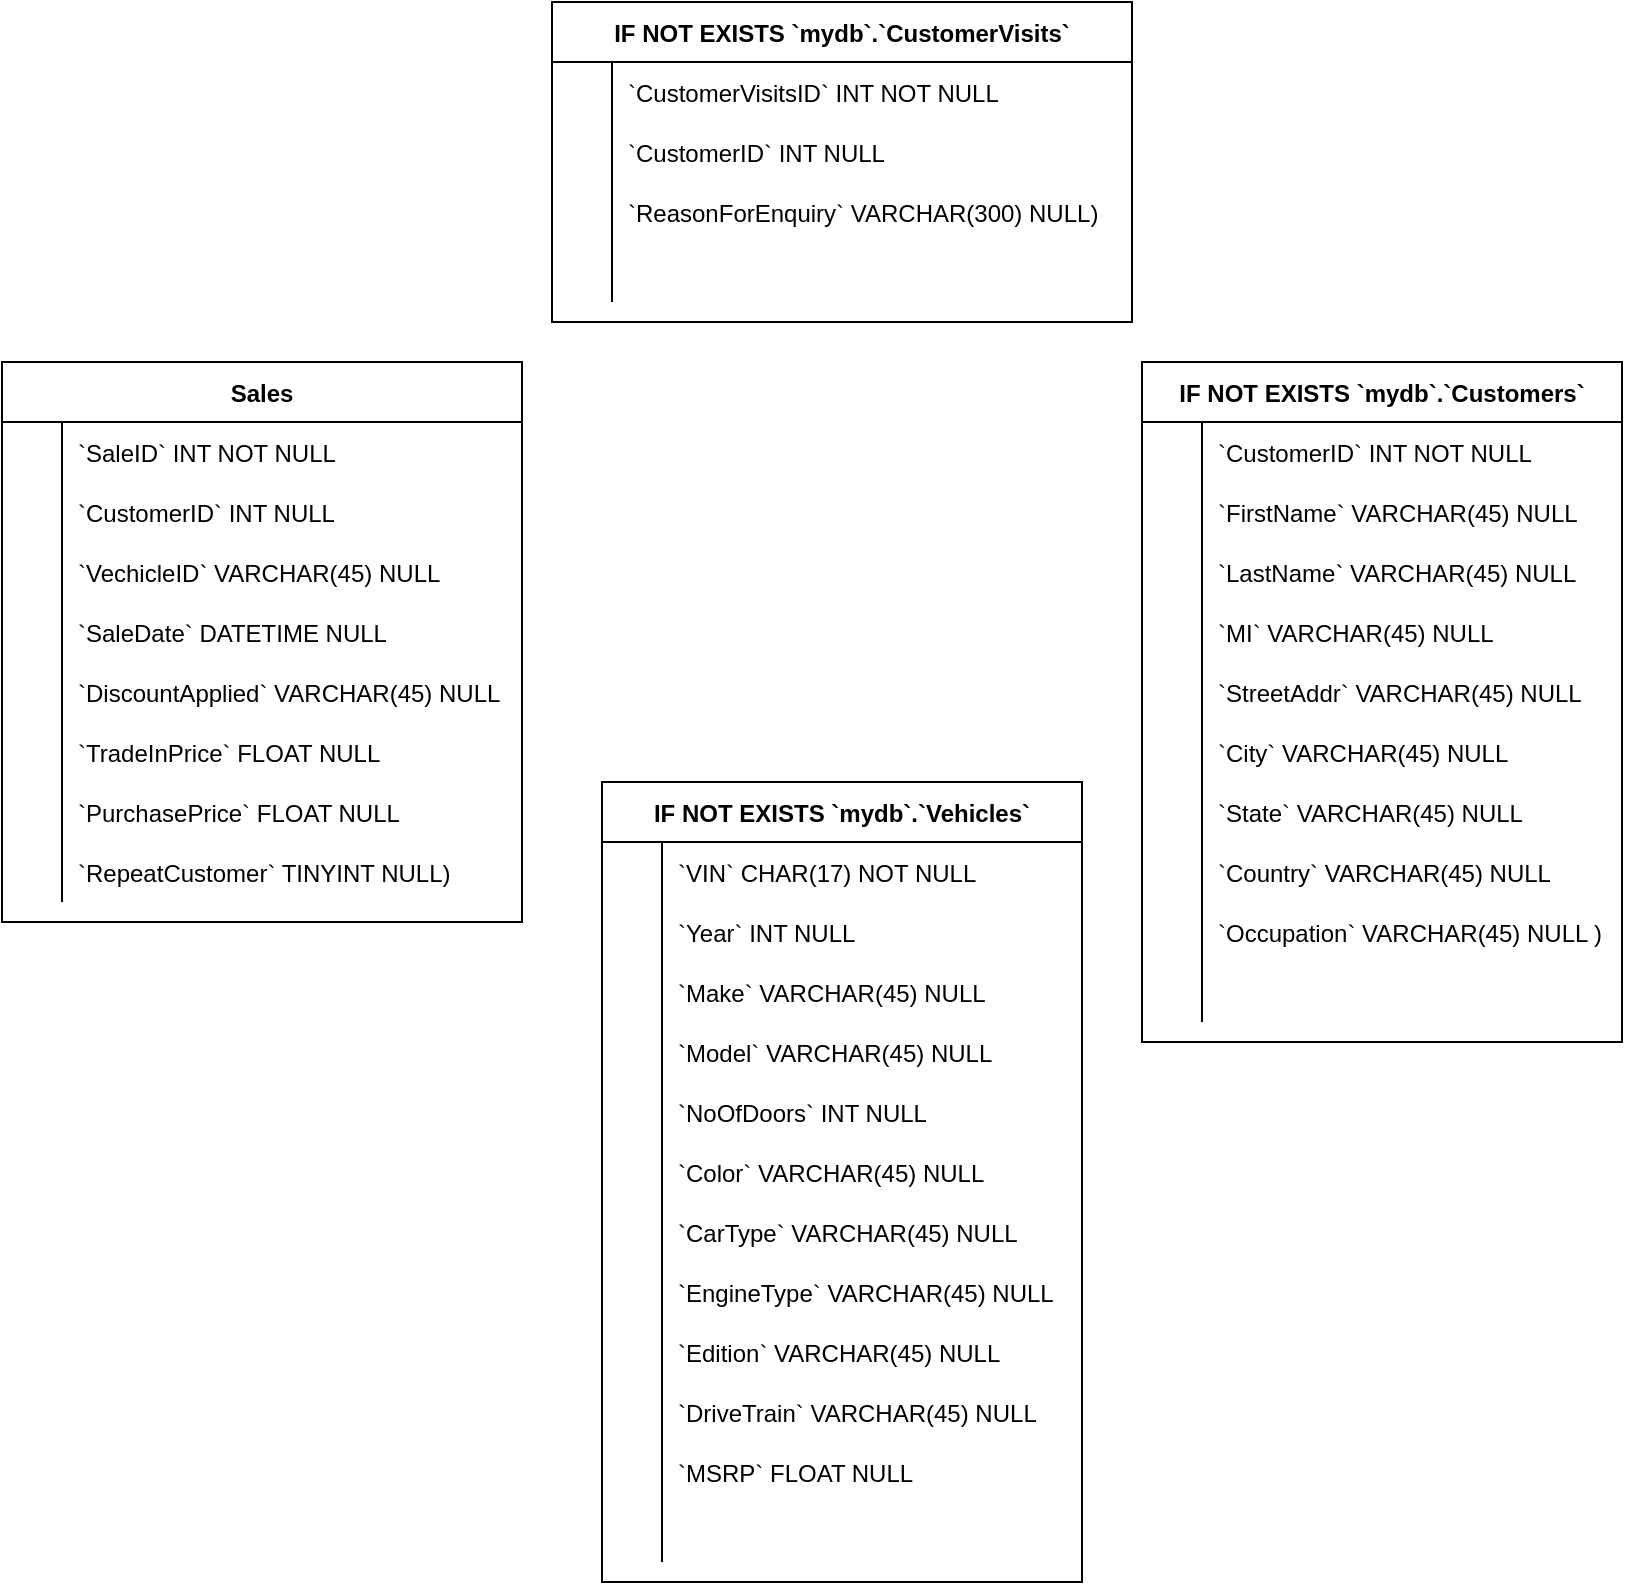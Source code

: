 <mxfile version="13.8.0" type="github">
  <diagram id="R2lEEEUBdFMjLlhIrx00" name="Page-1">
    <mxGraphModel dx="938" dy="541" grid="1" gridSize="10" guides="1" tooltips="1" connect="1" arrows="1" fold="1" page="1" pageScale="1" pageWidth="850" pageHeight="1100" math="0" shadow="0" extFonts="Permanent Marker^https://fonts.googleapis.com/css?family=Permanent+Marker">
      <root>
        <mxCell id="0" />
        <mxCell id="1" parent="0" />
        <mxCell id="kgfX2LjA7u4LWj4O0vmA-560" value="Sales" style="shape=table;startSize=30;container=1;collapsible=1;childLayout=tableLayout;fixedRows=1;rowLines=0;fontStyle=1;align=center;resizeLast=1;" vertex="1" parent="1">
          <mxGeometry x="20" y="560" width="260" height="280" as="geometry" />
        </mxCell>
        <mxCell id="kgfX2LjA7u4LWj4O0vmA-561" value="" style="shape=partialRectangle;collapsible=0;dropTarget=0;pointerEvents=0;fillColor=none;points=[[0,0.5],[1,0.5]];portConstraint=eastwest;top=0;left=0;right=0;bottom=0;" vertex="1" parent="kgfX2LjA7u4LWj4O0vmA-560">
          <mxGeometry y="30" width="260" height="30" as="geometry" />
        </mxCell>
        <mxCell id="kgfX2LjA7u4LWj4O0vmA-562" value="" style="shape=partialRectangle;overflow=hidden;connectable=0;fillColor=none;top=0;left=0;bottom=0;right=0;" vertex="1" parent="kgfX2LjA7u4LWj4O0vmA-561">
          <mxGeometry width="30" height="30" as="geometry" />
        </mxCell>
        <mxCell id="kgfX2LjA7u4LWj4O0vmA-563" value="`SaleID` INT NOT NULL" style="shape=partialRectangle;overflow=hidden;connectable=0;fillColor=none;top=0;left=0;bottom=0;right=0;align=left;spacingLeft=6;" vertex="1" parent="kgfX2LjA7u4LWj4O0vmA-561">
          <mxGeometry x="30" width="230" height="30" as="geometry" />
        </mxCell>
        <mxCell id="kgfX2LjA7u4LWj4O0vmA-564" value="" style="shape=partialRectangle;collapsible=0;dropTarget=0;pointerEvents=0;fillColor=none;points=[[0,0.5],[1,0.5]];portConstraint=eastwest;top=0;left=0;right=0;bottom=0;" vertex="1" parent="kgfX2LjA7u4LWj4O0vmA-560">
          <mxGeometry y="60" width="260" height="30" as="geometry" />
        </mxCell>
        <mxCell id="kgfX2LjA7u4LWj4O0vmA-565" value="" style="shape=partialRectangle;overflow=hidden;connectable=0;fillColor=none;top=0;left=0;bottom=0;right=0;" vertex="1" parent="kgfX2LjA7u4LWj4O0vmA-564">
          <mxGeometry width="30" height="30" as="geometry" />
        </mxCell>
        <mxCell id="kgfX2LjA7u4LWj4O0vmA-566" value="`CustomerID` INT NULL" style="shape=partialRectangle;overflow=hidden;connectable=0;fillColor=none;top=0;left=0;bottom=0;right=0;align=left;spacingLeft=6;" vertex="1" parent="kgfX2LjA7u4LWj4O0vmA-564">
          <mxGeometry x="30" width="230" height="30" as="geometry" />
        </mxCell>
        <mxCell id="kgfX2LjA7u4LWj4O0vmA-567" value="" style="shape=partialRectangle;collapsible=0;dropTarget=0;pointerEvents=0;fillColor=none;points=[[0,0.5],[1,0.5]];portConstraint=eastwest;top=0;left=0;right=0;bottom=0;" vertex="1" parent="kgfX2LjA7u4LWj4O0vmA-560">
          <mxGeometry y="90" width="260" height="30" as="geometry" />
        </mxCell>
        <mxCell id="kgfX2LjA7u4LWj4O0vmA-568" value="" style="shape=partialRectangle;overflow=hidden;connectable=0;fillColor=none;top=0;left=0;bottom=0;right=0;" vertex="1" parent="kgfX2LjA7u4LWj4O0vmA-567">
          <mxGeometry width="30" height="30" as="geometry" />
        </mxCell>
        <mxCell id="kgfX2LjA7u4LWj4O0vmA-569" value="`VechicleID` VARCHAR(45) NULL" style="shape=partialRectangle;overflow=hidden;connectable=0;fillColor=none;top=0;left=0;bottom=0;right=0;align=left;spacingLeft=6;" vertex="1" parent="kgfX2LjA7u4LWj4O0vmA-567">
          <mxGeometry x="30" width="230" height="30" as="geometry" />
        </mxCell>
        <mxCell id="kgfX2LjA7u4LWj4O0vmA-570" value="" style="shape=partialRectangle;collapsible=0;dropTarget=0;pointerEvents=0;fillColor=none;points=[[0,0.5],[1,0.5]];portConstraint=eastwest;top=0;left=0;right=0;bottom=0;" vertex="1" parent="kgfX2LjA7u4LWj4O0vmA-560">
          <mxGeometry y="120" width="260" height="30" as="geometry" />
        </mxCell>
        <mxCell id="kgfX2LjA7u4LWj4O0vmA-571" value="" style="shape=partialRectangle;overflow=hidden;connectable=0;fillColor=none;top=0;left=0;bottom=0;right=0;" vertex="1" parent="kgfX2LjA7u4LWj4O0vmA-570">
          <mxGeometry width="30" height="30" as="geometry" />
        </mxCell>
        <mxCell id="kgfX2LjA7u4LWj4O0vmA-572" value="`SaleDate` DATETIME NULL" style="shape=partialRectangle;overflow=hidden;connectable=0;fillColor=none;top=0;left=0;bottom=0;right=0;align=left;spacingLeft=6;" vertex="1" parent="kgfX2LjA7u4LWj4O0vmA-570">
          <mxGeometry x="30" width="230" height="30" as="geometry" />
        </mxCell>
        <mxCell id="kgfX2LjA7u4LWj4O0vmA-573" value="" style="shape=partialRectangle;collapsible=0;dropTarget=0;pointerEvents=0;fillColor=none;points=[[0,0.5],[1,0.5]];portConstraint=eastwest;top=0;left=0;right=0;bottom=0;" vertex="1" parent="kgfX2LjA7u4LWj4O0vmA-560">
          <mxGeometry y="150" width="260" height="30" as="geometry" />
        </mxCell>
        <mxCell id="kgfX2LjA7u4LWj4O0vmA-574" value="" style="shape=partialRectangle;overflow=hidden;connectable=0;fillColor=none;top=0;left=0;bottom=0;right=0;" vertex="1" parent="kgfX2LjA7u4LWj4O0vmA-573">
          <mxGeometry width="30" height="30" as="geometry" />
        </mxCell>
        <mxCell id="kgfX2LjA7u4LWj4O0vmA-575" value="`DiscountApplied` VARCHAR(45) NULL" style="shape=partialRectangle;overflow=hidden;connectable=0;fillColor=none;top=0;left=0;bottom=0;right=0;align=left;spacingLeft=6;" vertex="1" parent="kgfX2LjA7u4LWj4O0vmA-573">
          <mxGeometry x="30" width="230" height="30" as="geometry" />
        </mxCell>
        <mxCell id="kgfX2LjA7u4LWj4O0vmA-576" value="" style="shape=partialRectangle;collapsible=0;dropTarget=0;pointerEvents=0;fillColor=none;points=[[0,0.5],[1,0.5]];portConstraint=eastwest;top=0;left=0;right=0;bottom=0;" vertex="1" parent="kgfX2LjA7u4LWj4O0vmA-560">
          <mxGeometry y="180" width="260" height="30" as="geometry" />
        </mxCell>
        <mxCell id="kgfX2LjA7u4LWj4O0vmA-577" value="" style="shape=partialRectangle;overflow=hidden;connectable=0;fillColor=none;top=0;left=0;bottom=0;right=0;" vertex="1" parent="kgfX2LjA7u4LWj4O0vmA-576">
          <mxGeometry width="30" height="30" as="geometry" />
        </mxCell>
        <mxCell id="kgfX2LjA7u4LWj4O0vmA-578" value="`TradeInPrice` FLOAT NULL" style="shape=partialRectangle;overflow=hidden;connectable=0;fillColor=none;top=0;left=0;bottom=0;right=0;align=left;spacingLeft=6;" vertex="1" parent="kgfX2LjA7u4LWj4O0vmA-576">
          <mxGeometry x="30" width="230" height="30" as="geometry" />
        </mxCell>
        <mxCell id="kgfX2LjA7u4LWj4O0vmA-579" value="" style="shape=partialRectangle;collapsible=0;dropTarget=0;pointerEvents=0;fillColor=none;points=[[0,0.5],[1,0.5]];portConstraint=eastwest;top=0;left=0;right=0;bottom=0;" vertex="1" parent="kgfX2LjA7u4LWj4O0vmA-560">
          <mxGeometry y="210" width="260" height="30" as="geometry" />
        </mxCell>
        <mxCell id="kgfX2LjA7u4LWj4O0vmA-580" value="" style="shape=partialRectangle;overflow=hidden;connectable=0;fillColor=none;top=0;left=0;bottom=0;right=0;" vertex="1" parent="kgfX2LjA7u4LWj4O0vmA-579">
          <mxGeometry width="30" height="30" as="geometry" />
        </mxCell>
        <mxCell id="kgfX2LjA7u4LWj4O0vmA-581" value="`PurchasePrice` FLOAT NULL" style="shape=partialRectangle;overflow=hidden;connectable=0;fillColor=none;top=0;left=0;bottom=0;right=0;align=left;spacingLeft=6;" vertex="1" parent="kgfX2LjA7u4LWj4O0vmA-579">
          <mxGeometry x="30" width="230" height="30" as="geometry" />
        </mxCell>
        <mxCell id="kgfX2LjA7u4LWj4O0vmA-582" value="" style="shape=partialRectangle;collapsible=0;dropTarget=0;pointerEvents=0;fillColor=none;points=[[0,0.5],[1,0.5]];portConstraint=eastwest;top=0;left=0;right=0;bottom=0;" vertex="1" parent="kgfX2LjA7u4LWj4O0vmA-560">
          <mxGeometry y="240" width="260" height="30" as="geometry" />
        </mxCell>
        <mxCell id="kgfX2LjA7u4LWj4O0vmA-583" value="" style="shape=partialRectangle;overflow=hidden;connectable=0;fillColor=none;top=0;left=0;bottom=0;right=0;" vertex="1" parent="kgfX2LjA7u4LWj4O0vmA-582">
          <mxGeometry width="30" height="30" as="geometry" />
        </mxCell>
        <mxCell id="kgfX2LjA7u4LWj4O0vmA-584" value="`RepeatCustomer` TINYINT NULL)" style="shape=partialRectangle;overflow=hidden;connectable=0;fillColor=none;top=0;left=0;bottom=0;right=0;align=left;spacingLeft=6;" vertex="1" parent="kgfX2LjA7u4LWj4O0vmA-582">
          <mxGeometry x="30" width="230" height="30" as="geometry" />
        </mxCell>
        <mxCell id="kgfX2LjA7u4LWj4O0vmA-516" value="IF NOT EXISTS `mydb`.`Customers`" style="shape=table;startSize=30;container=1;collapsible=1;childLayout=tableLayout;fixedRows=1;rowLines=0;fontStyle=1;align=center;resizeLast=1;" vertex="1" parent="1">
          <mxGeometry x="590" y="560" width="240" height="340" as="geometry" />
        </mxCell>
        <mxCell id="kgfX2LjA7u4LWj4O0vmA-517" value="" style="shape=partialRectangle;collapsible=0;dropTarget=0;pointerEvents=0;fillColor=none;points=[[0,0.5],[1,0.5]];portConstraint=eastwest;top=0;left=0;right=0;bottom=0;" vertex="1" parent="kgfX2LjA7u4LWj4O0vmA-516">
          <mxGeometry y="30" width="240" height="30" as="geometry" />
        </mxCell>
        <mxCell id="kgfX2LjA7u4LWj4O0vmA-518" value="" style="shape=partialRectangle;overflow=hidden;connectable=0;fillColor=none;top=0;left=0;bottom=0;right=0;" vertex="1" parent="kgfX2LjA7u4LWj4O0vmA-517">
          <mxGeometry width="30" height="30" as="geometry" />
        </mxCell>
        <mxCell id="kgfX2LjA7u4LWj4O0vmA-519" value="`CustomerID` INT NOT NULL" style="shape=partialRectangle;overflow=hidden;connectable=0;fillColor=none;top=0;left=0;bottom=0;right=0;align=left;spacingLeft=6;" vertex="1" parent="kgfX2LjA7u4LWj4O0vmA-517">
          <mxGeometry x="30" width="210" height="30" as="geometry" />
        </mxCell>
        <mxCell id="kgfX2LjA7u4LWj4O0vmA-520" value="" style="shape=partialRectangle;collapsible=0;dropTarget=0;pointerEvents=0;fillColor=none;points=[[0,0.5],[1,0.5]];portConstraint=eastwest;top=0;left=0;right=0;bottom=0;" vertex="1" parent="kgfX2LjA7u4LWj4O0vmA-516">
          <mxGeometry y="60" width="240" height="30" as="geometry" />
        </mxCell>
        <mxCell id="kgfX2LjA7u4LWj4O0vmA-521" value="" style="shape=partialRectangle;overflow=hidden;connectable=0;fillColor=none;top=0;left=0;bottom=0;right=0;" vertex="1" parent="kgfX2LjA7u4LWj4O0vmA-520">
          <mxGeometry width="30" height="30" as="geometry" />
        </mxCell>
        <mxCell id="kgfX2LjA7u4LWj4O0vmA-522" value="`FirstName` VARCHAR(45) NULL" style="shape=partialRectangle;overflow=hidden;connectable=0;fillColor=none;top=0;left=0;bottom=0;right=0;align=left;spacingLeft=6;" vertex="1" parent="kgfX2LjA7u4LWj4O0vmA-520">
          <mxGeometry x="30" width="210" height="30" as="geometry" />
        </mxCell>
        <mxCell id="kgfX2LjA7u4LWj4O0vmA-523" value="" style="shape=partialRectangle;collapsible=0;dropTarget=0;pointerEvents=0;fillColor=none;points=[[0,0.5],[1,0.5]];portConstraint=eastwest;top=0;left=0;right=0;bottom=0;" vertex="1" parent="kgfX2LjA7u4LWj4O0vmA-516">
          <mxGeometry y="90" width="240" height="30" as="geometry" />
        </mxCell>
        <mxCell id="kgfX2LjA7u4LWj4O0vmA-524" value="" style="shape=partialRectangle;overflow=hidden;connectable=0;fillColor=none;top=0;left=0;bottom=0;right=0;" vertex="1" parent="kgfX2LjA7u4LWj4O0vmA-523">
          <mxGeometry width="30" height="30" as="geometry" />
        </mxCell>
        <mxCell id="kgfX2LjA7u4LWj4O0vmA-525" value="`LastName` VARCHAR(45) NULL" style="shape=partialRectangle;overflow=hidden;connectable=0;fillColor=none;top=0;left=0;bottom=0;right=0;align=left;spacingLeft=6;" vertex="1" parent="kgfX2LjA7u4LWj4O0vmA-523">
          <mxGeometry x="30" width="210" height="30" as="geometry" />
        </mxCell>
        <mxCell id="kgfX2LjA7u4LWj4O0vmA-526" value="" style="shape=partialRectangle;collapsible=0;dropTarget=0;pointerEvents=0;fillColor=none;points=[[0,0.5],[1,0.5]];portConstraint=eastwest;top=0;left=0;right=0;bottom=0;" vertex="1" parent="kgfX2LjA7u4LWj4O0vmA-516">
          <mxGeometry y="120" width="240" height="30" as="geometry" />
        </mxCell>
        <mxCell id="kgfX2LjA7u4LWj4O0vmA-527" value="" style="shape=partialRectangle;overflow=hidden;connectable=0;fillColor=none;top=0;left=0;bottom=0;right=0;" vertex="1" parent="kgfX2LjA7u4LWj4O0vmA-526">
          <mxGeometry width="30" height="30" as="geometry" />
        </mxCell>
        <mxCell id="kgfX2LjA7u4LWj4O0vmA-528" value="`MI` VARCHAR(45) NULL" style="shape=partialRectangle;overflow=hidden;connectable=0;fillColor=none;top=0;left=0;bottom=0;right=0;align=left;spacingLeft=6;" vertex="1" parent="kgfX2LjA7u4LWj4O0vmA-526">
          <mxGeometry x="30" width="210" height="30" as="geometry" />
        </mxCell>
        <mxCell id="kgfX2LjA7u4LWj4O0vmA-529" value="" style="shape=partialRectangle;collapsible=0;dropTarget=0;pointerEvents=0;fillColor=none;points=[[0,0.5],[1,0.5]];portConstraint=eastwest;top=0;left=0;right=0;bottom=0;" vertex="1" parent="kgfX2LjA7u4LWj4O0vmA-516">
          <mxGeometry y="150" width="240" height="30" as="geometry" />
        </mxCell>
        <mxCell id="kgfX2LjA7u4LWj4O0vmA-530" value="" style="shape=partialRectangle;overflow=hidden;connectable=0;fillColor=none;top=0;left=0;bottom=0;right=0;" vertex="1" parent="kgfX2LjA7u4LWj4O0vmA-529">
          <mxGeometry width="30" height="30" as="geometry" />
        </mxCell>
        <mxCell id="kgfX2LjA7u4LWj4O0vmA-531" value="`StreetAddr` VARCHAR(45) NULL" style="shape=partialRectangle;overflow=hidden;connectable=0;fillColor=none;top=0;left=0;bottom=0;right=0;align=left;spacingLeft=6;" vertex="1" parent="kgfX2LjA7u4LWj4O0vmA-529">
          <mxGeometry x="30" width="210" height="30" as="geometry" />
        </mxCell>
        <mxCell id="kgfX2LjA7u4LWj4O0vmA-532" value="" style="shape=partialRectangle;collapsible=0;dropTarget=0;pointerEvents=0;fillColor=none;points=[[0,0.5],[1,0.5]];portConstraint=eastwest;top=0;left=0;right=0;bottom=0;" vertex="1" parent="kgfX2LjA7u4LWj4O0vmA-516">
          <mxGeometry y="180" width="240" height="30" as="geometry" />
        </mxCell>
        <mxCell id="kgfX2LjA7u4LWj4O0vmA-533" value="" style="shape=partialRectangle;overflow=hidden;connectable=0;fillColor=none;top=0;left=0;bottom=0;right=0;" vertex="1" parent="kgfX2LjA7u4LWj4O0vmA-532">
          <mxGeometry width="30" height="30" as="geometry" />
        </mxCell>
        <mxCell id="kgfX2LjA7u4LWj4O0vmA-534" value="`City` VARCHAR(45) NULL" style="shape=partialRectangle;overflow=hidden;connectable=0;fillColor=none;top=0;left=0;bottom=0;right=0;align=left;spacingLeft=6;" vertex="1" parent="kgfX2LjA7u4LWj4O0vmA-532">
          <mxGeometry x="30" width="210" height="30" as="geometry" />
        </mxCell>
        <mxCell id="kgfX2LjA7u4LWj4O0vmA-535" value="" style="shape=partialRectangle;collapsible=0;dropTarget=0;pointerEvents=0;fillColor=none;points=[[0,0.5],[1,0.5]];portConstraint=eastwest;top=0;left=0;right=0;bottom=0;" vertex="1" parent="kgfX2LjA7u4LWj4O0vmA-516">
          <mxGeometry y="210" width="240" height="30" as="geometry" />
        </mxCell>
        <mxCell id="kgfX2LjA7u4LWj4O0vmA-536" value="" style="shape=partialRectangle;overflow=hidden;connectable=0;fillColor=none;top=0;left=0;bottom=0;right=0;" vertex="1" parent="kgfX2LjA7u4LWj4O0vmA-535">
          <mxGeometry width="30" height="30" as="geometry" />
        </mxCell>
        <mxCell id="kgfX2LjA7u4LWj4O0vmA-537" value="`State` VARCHAR(45) NULL" style="shape=partialRectangle;overflow=hidden;connectable=0;fillColor=none;top=0;left=0;bottom=0;right=0;align=left;spacingLeft=6;" vertex="1" parent="kgfX2LjA7u4LWj4O0vmA-535">
          <mxGeometry x="30" width="210" height="30" as="geometry" />
        </mxCell>
        <mxCell id="kgfX2LjA7u4LWj4O0vmA-538" value="" style="shape=partialRectangle;collapsible=0;dropTarget=0;pointerEvents=0;fillColor=none;points=[[0,0.5],[1,0.5]];portConstraint=eastwest;top=0;left=0;right=0;bottom=0;" vertex="1" parent="kgfX2LjA7u4LWj4O0vmA-516">
          <mxGeometry y="240" width="240" height="30" as="geometry" />
        </mxCell>
        <mxCell id="kgfX2LjA7u4LWj4O0vmA-539" value="" style="shape=partialRectangle;overflow=hidden;connectable=0;fillColor=none;top=0;left=0;bottom=0;right=0;" vertex="1" parent="kgfX2LjA7u4LWj4O0vmA-538">
          <mxGeometry width="30" height="30" as="geometry" />
        </mxCell>
        <mxCell id="kgfX2LjA7u4LWj4O0vmA-540" value="`Country` VARCHAR(45) NULL" style="shape=partialRectangle;overflow=hidden;connectable=0;fillColor=none;top=0;left=0;bottom=0;right=0;align=left;spacingLeft=6;" vertex="1" parent="kgfX2LjA7u4LWj4O0vmA-538">
          <mxGeometry x="30" width="210" height="30" as="geometry" />
        </mxCell>
        <mxCell id="kgfX2LjA7u4LWj4O0vmA-541" value="" style="shape=partialRectangle;collapsible=0;dropTarget=0;pointerEvents=0;fillColor=none;points=[[0,0.5],[1,0.5]];portConstraint=eastwest;top=0;left=0;right=0;bottom=0;" vertex="1" parent="kgfX2LjA7u4LWj4O0vmA-516">
          <mxGeometry y="270" width="240" height="30" as="geometry" />
        </mxCell>
        <mxCell id="kgfX2LjA7u4LWj4O0vmA-542" value="" style="shape=partialRectangle;overflow=hidden;connectable=0;fillColor=none;top=0;left=0;bottom=0;right=0;" vertex="1" parent="kgfX2LjA7u4LWj4O0vmA-541">
          <mxGeometry width="30" height="30" as="geometry" />
        </mxCell>
        <mxCell id="kgfX2LjA7u4LWj4O0vmA-543" value="`Occupation` VARCHAR(45) NULL )" style="shape=partialRectangle;overflow=hidden;connectable=0;fillColor=none;top=0;left=0;bottom=0;right=0;align=left;spacingLeft=6;" vertex="1" parent="kgfX2LjA7u4LWj4O0vmA-541">
          <mxGeometry x="30" width="210" height="30" as="geometry" />
        </mxCell>
        <mxCell id="kgfX2LjA7u4LWj4O0vmA-544" value="" style="shape=partialRectangle;collapsible=0;dropTarget=0;pointerEvents=0;fillColor=none;points=[[0,0.5],[1,0.5]];portConstraint=eastwest;top=0;left=0;right=0;bottom=0;" vertex="1" parent="kgfX2LjA7u4LWj4O0vmA-516">
          <mxGeometry y="300" width="240" height="30" as="geometry" />
        </mxCell>
        <mxCell id="kgfX2LjA7u4LWj4O0vmA-545" value="" style="shape=partialRectangle;overflow=hidden;connectable=0;fillColor=none;top=0;left=0;bottom=0;right=0;" vertex="1" parent="kgfX2LjA7u4LWj4O0vmA-544">
          <mxGeometry width="30" height="30" as="geometry" />
        </mxCell>
        <mxCell id="kgfX2LjA7u4LWj4O0vmA-546" value="" style="shape=partialRectangle;overflow=hidden;connectable=0;fillColor=none;top=0;left=0;bottom=0;right=0;align=left;spacingLeft=6;" vertex="1" parent="kgfX2LjA7u4LWj4O0vmA-544">
          <mxGeometry x="30" width="210" height="30" as="geometry" />
        </mxCell>
        <mxCell id="kgfX2LjA7u4LWj4O0vmA-547" value="IF NOT EXISTS `mydb`.`CustomerVisits`" style="shape=table;startSize=30;container=1;collapsible=1;childLayout=tableLayout;fixedRows=1;rowLines=0;fontStyle=1;align=center;resizeLast=1;" vertex="1" parent="1">
          <mxGeometry x="295" y="380" width="290" height="160" as="geometry" />
        </mxCell>
        <mxCell id="kgfX2LjA7u4LWj4O0vmA-548" value="" style="shape=partialRectangle;collapsible=0;dropTarget=0;pointerEvents=0;fillColor=none;points=[[0,0.5],[1,0.5]];portConstraint=eastwest;top=0;left=0;right=0;bottom=0;" vertex="1" parent="kgfX2LjA7u4LWj4O0vmA-547">
          <mxGeometry y="30" width="290" height="30" as="geometry" />
        </mxCell>
        <mxCell id="kgfX2LjA7u4LWj4O0vmA-549" value="" style="shape=partialRectangle;overflow=hidden;connectable=0;fillColor=none;top=0;left=0;bottom=0;right=0;" vertex="1" parent="kgfX2LjA7u4LWj4O0vmA-548">
          <mxGeometry width="30" height="30" as="geometry" />
        </mxCell>
        <mxCell id="kgfX2LjA7u4LWj4O0vmA-550" value="`CustomerVisitsID` INT NOT NULL" style="shape=partialRectangle;overflow=hidden;connectable=0;fillColor=none;top=0;left=0;bottom=0;right=0;align=left;spacingLeft=6;" vertex="1" parent="kgfX2LjA7u4LWj4O0vmA-548">
          <mxGeometry x="30" width="260" height="30" as="geometry" />
        </mxCell>
        <mxCell id="kgfX2LjA7u4LWj4O0vmA-551" value="" style="shape=partialRectangle;collapsible=0;dropTarget=0;pointerEvents=0;fillColor=none;points=[[0,0.5],[1,0.5]];portConstraint=eastwest;top=0;left=0;right=0;bottom=0;" vertex="1" parent="kgfX2LjA7u4LWj4O0vmA-547">
          <mxGeometry y="60" width="290" height="30" as="geometry" />
        </mxCell>
        <mxCell id="kgfX2LjA7u4LWj4O0vmA-552" value="" style="shape=partialRectangle;overflow=hidden;connectable=0;fillColor=none;top=0;left=0;bottom=0;right=0;" vertex="1" parent="kgfX2LjA7u4LWj4O0vmA-551">
          <mxGeometry width="30" height="30" as="geometry" />
        </mxCell>
        <mxCell id="kgfX2LjA7u4LWj4O0vmA-553" value="`CustomerID` INT NULL" style="shape=partialRectangle;overflow=hidden;connectable=0;fillColor=none;top=0;left=0;bottom=0;right=0;align=left;spacingLeft=6;" vertex="1" parent="kgfX2LjA7u4LWj4O0vmA-551">
          <mxGeometry x="30" width="260" height="30" as="geometry" />
        </mxCell>
        <mxCell id="kgfX2LjA7u4LWj4O0vmA-554" value="" style="shape=partialRectangle;collapsible=0;dropTarget=0;pointerEvents=0;fillColor=none;points=[[0,0.5],[1,0.5]];portConstraint=eastwest;top=0;left=0;right=0;bottom=0;" vertex="1" parent="kgfX2LjA7u4LWj4O0vmA-547">
          <mxGeometry y="90" width="290" height="30" as="geometry" />
        </mxCell>
        <mxCell id="kgfX2LjA7u4LWj4O0vmA-555" value="" style="shape=partialRectangle;overflow=hidden;connectable=0;fillColor=none;top=0;left=0;bottom=0;right=0;" vertex="1" parent="kgfX2LjA7u4LWj4O0vmA-554">
          <mxGeometry width="30" height="30" as="geometry" />
        </mxCell>
        <mxCell id="kgfX2LjA7u4LWj4O0vmA-556" value="`ReasonForEnquiry` VARCHAR(300) NULL)" style="shape=partialRectangle;overflow=hidden;connectable=0;fillColor=none;top=0;left=0;bottom=0;right=0;align=left;spacingLeft=6;" vertex="1" parent="kgfX2LjA7u4LWj4O0vmA-554">
          <mxGeometry x="30" width="260" height="30" as="geometry" />
        </mxCell>
        <mxCell id="kgfX2LjA7u4LWj4O0vmA-557" value="" style="shape=partialRectangle;collapsible=0;dropTarget=0;pointerEvents=0;fillColor=none;points=[[0,0.5],[1,0.5]];portConstraint=eastwest;top=0;left=0;right=0;bottom=0;" vertex="1" parent="kgfX2LjA7u4LWj4O0vmA-547">
          <mxGeometry y="120" width="290" height="30" as="geometry" />
        </mxCell>
        <mxCell id="kgfX2LjA7u4LWj4O0vmA-558" value="" style="shape=partialRectangle;overflow=hidden;connectable=0;fillColor=none;top=0;left=0;bottom=0;right=0;" vertex="1" parent="kgfX2LjA7u4LWj4O0vmA-557">
          <mxGeometry width="30" height="30" as="geometry" />
        </mxCell>
        <mxCell id="kgfX2LjA7u4LWj4O0vmA-559" value="" style="shape=partialRectangle;overflow=hidden;connectable=0;fillColor=none;top=0;left=0;bottom=0;right=0;align=left;spacingLeft=6;" vertex="1" parent="kgfX2LjA7u4LWj4O0vmA-557">
          <mxGeometry x="30" width="260" height="30" as="geometry" />
        </mxCell>
        <mxCell id="kgfX2LjA7u4LWj4O0vmA-479" value="IF NOT EXISTS `mydb`.`Vehicles`" style="shape=table;startSize=30;container=1;collapsible=1;childLayout=tableLayout;fixedRows=1;rowLines=0;fontStyle=1;align=center;resizeLast=1;" vertex="1" parent="1">
          <mxGeometry x="320" y="770" width="240" height="400" as="geometry" />
        </mxCell>
        <mxCell id="kgfX2LjA7u4LWj4O0vmA-480" value="" style="shape=partialRectangle;collapsible=0;dropTarget=0;pointerEvents=0;fillColor=none;points=[[0,0.5],[1,0.5]];portConstraint=eastwest;top=0;left=0;right=0;bottom=0;" vertex="1" parent="kgfX2LjA7u4LWj4O0vmA-479">
          <mxGeometry y="30" width="240" height="30" as="geometry" />
        </mxCell>
        <mxCell id="kgfX2LjA7u4LWj4O0vmA-481" value="" style="shape=partialRectangle;overflow=hidden;connectable=0;fillColor=none;top=0;left=0;bottom=0;right=0;" vertex="1" parent="kgfX2LjA7u4LWj4O0vmA-480">
          <mxGeometry width="30" height="30" as="geometry" />
        </mxCell>
        <mxCell id="kgfX2LjA7u4LWj4O0vmA-482" value="`VIN` CHAR(17) NOT NULL" style="shape=partialRectangle;overflow=hidden;connectable=0;fillColor=none;top=0;left=0;bottom=0;right=0;align=left;spacingLeft=6;" vertex="1" parent="kgfX2LjA7u4LWj4O0vmA-480">
          <mxGeometry x="30" width="210" height="30" as="geometry" />
        </mxCell>
        <mxCell id="kgfX2LjA7u4LWj4O0vmA-483" value="" style="shape=partialRectangle;collapsible=0;dropTarget=0;pointerEvents=0;fillColor=none;points=[[0,0.5],[1,0.5]];portConstraint=eastwest;top=0;left=0;right=0;bottom=0;" vertex="1" parent="kgfX2LjA7u4LWj4O0vmA-479">
          <mxGeometry y="60" width="240" height="30" as="geometry" />
        </mxCell>
        <mxCell id="kgfX2LjA7u4LWj4O0vmA-484" value="" style="shape=partialRectangle;overflow=hidden;connectable=0;fillColor=none;top=0;left=0;bottom=0;right=0;" vertex="1" parent="kgfX2LjA7u4LWj4O0vmA-483">
          <mxGeometry width="30" height="30" as="geometry" />
        </mxCell>
        <mxCell id="kgfX2LjA7u4LWj4O0vmA-485" value="`Year` INT NULL" style="shape=partialRectangle;overflow=hidden;connectable=0;fillColor=none;top=0;left=0;bottom=0;right=0;align=left;spacingLeft=6;" vertex="1" parent="kgfX2LjA7u4LWj4O0vmA-483">
          <mxGeometry x="30" width="210" height="30" as="geometry" />
        </mxCell>
        <mxCell id="kgfX2LjA7u4LWj4O0vmA-486" value="" style="shape=partialRectangle;collapsible=0;dropTarget=0;pointerEvents=0;fillColor=none;points=[[0,0.5],[1,0.5]];portConstraint=eastwest;top=0;left=0;right=0;bottom=0;" vertex="1" parent="kgfX2LjA7u4LWj4O0vmA-479">
          <mxGeometry y="90" width="240" height="30" as="geometry" />
        </mxCell>
        <mxCell id="kgfX2LjA7u4LWj4O0vmA-487" value="" style="shape=partialRectangle;overflow=hidden;connectable=0;fillColor=none;top=0;left=0;bottom=0;right=0;" vertex="1" parent="kgfX2LjA7u4LWj4O0vmA-486">
          <mxGeometry width="30" height="30" as="geometry" />
        </mxCell>
        <mxCell id="kgfX2LjA7u4LWj4O0vmA-488" value="`Make` VARCHAR(45) NULL" style="shape=partialRectangle;overflow=hidden;connectable=0;fillColor=none;top=0;left=0;bottom=0;right=0;align=left;spacingLeft=6;" vertex="1" parent="kgfX2LjA7u4LWj4O0vmA-486">
          <mxGeometry x="30" width="210" height="30" as="geometry" />
        </mxCell>
        <mxCell id="kgfX2LjA7u4LWj4O0vmA-489" value="" style="shape=partialRectangle;collapsible=0;dropTarget=0;pointerEvents=0;fillColor=none;points=[[0,0.5],[1,0.5]];portConstraint=eastwest;top=0;left=0;right=0;bottom=0;" vertex="1" parent="kgfX2LjA7u4LWj4O0vmA-479">
          <mxGeometry y="120" width="240" height="30" as="geometry" />
        </mxCell>
        <mxCell id="kgfX2LjA7u4LWj4O0vmA-490" value="" style="shape=partialRectangle;overflow=hidden;connectable=0;fillColor=none;top=0;left=0;bottom=0;right=0;" vertex="1" parent="kgfX2LjA7u4LWj4O0vmA-489">
          <mxGeometry width="30" height="30" as="geometry" />
        </mxCell>
        <mxCell id="kgfX2LjA7u4LWj4O0vmA-491" value="`Model` VARCHAR(45) NULL" style="shape=partialRectangle;overflow=hidden;connectable=0;fillColor=none;top=0;left=0;bottom=0;right=0;align=left;spacingLeft=6;" vertex="1" parent="kgfX2LjA7u4LWj4O0vmA-489">
          <mxGeometry x="30" width="210" height="30" as="geometry" />
        </mxCell>
        <mxCell id="kgfX2LjA7u4LWj4O0vmA-492" value="" style="shape=partialRectangle;collapsible=0;dropTarget=0;pointerEvents=0;fillColor=none;points=[[0,0.5],[1,0.5]];portConstraint=eastwest;top=0;left=0;right=0;bottom=0;" vertex="1" parent="kgfX2LjA7u4LWj4O0vmA-479">
          <mxGeometry y="150" width="240" height="30" as="geometry" />
        </mxCell>
        <mxCell id="kgfX2LjA7u4LWj4O0vmA-493" value="" style="shape=partialRectangle;overflow=hidden;connectable=0;fillColor=none;top=0;left=0;bottom=0;right=0;" vertex="1" parent="kgfX2LjA7u4LWj4O0vmA-492">
          <mxGeometry width="30" height="30" as="geometry" />
        </mxCell>
        <mxCell id="kgfX2LjA7u4LWj4O0vmA-494" value="`NoOfDoors` INT NULL" style="shape=partialRectangle;overflow=hidden;connectable=0;fillColor=none;top=0;left=0;bottom=0;right=0;align=left;spacingLeft=6;" vertex="1" parent="kgfX2LjA7u4LWj4O0vmA-492">
          <mxGeometry x="30" width="210" height="30" as="geometry" />
        </mxCell>
        <mxCell id="kgfX2LjA7u4LWj4O0vmA-495" value="" style="shape=partialRectangle;collapsible=0;dropTarget=0;pointerEvents=0;fillColor=none;points=[[0,0.5],[1,0.5]];portConstraint=eastwest;top=0;left=0;right=0;bottom=0;" vertex="1" parent="kgfX2LjA7u4LWj4O0vmA-479">
          <mxGeometry y="180" width="240" height="30" as="geometry" />
        </mxCell>
        <mxCell id="kgfX2LjA7u4LWj4O0vmA-496" value="" style="shape=partialRectangle;overflow=hidden;connectable=0;fillColor=none;top=0;left=0;bottom=0;right=0;" vertex="1" parent="kgfX2LjA7u4LWj4O0vmA-495">
          <mxGeometry width="30" height="30" as="geometry" />
        </mxCell>
        <mxCell id="kgfX2LjA7u4LWj4O0vmA-497" value="`Color` VARCHAR(45) NULL" style="shape=partialRectangle;overflow=hidden;connectable=0;fillColor=none;top=0;left=0;bottom=0;right=0;align=left;spacingLeft=6;" vertex="1" parent="kgfX2LjA7u4LWj4O0vmA-495">
          <mxGeometry x="30" width="210" height="30" as="geometry" />
        </mxCell>
        <mxCell id="kgfX2LjA7u4LWj4O0vmA-498" value="" style="shape=partialRectangle;collapsible=0;dropTarget=0;pointerEvents=0;fillColor=none;points=[[0,0.5],[1,0.5]];portConstraint=eastwest;top=0;left=0;right=0;bottom=0;" vertex="1" parent="kgfX2LjA7u4LWj4O0vmA-479">
          <mxGeometry y="210" width="240" height="30" as="geometry" />
        </mxCell>
        <mxCell id="kgfX2LjA7u4LWj4O0vmA-499" value="" style="shape=partialRectangle;overflow=hidden;connectable=0;fillColor=none;top=0;left=0;bottom=0;right=0;" vertex="1" parent="kgfX2LjA7u4LWj4O0vmA-498">
          <mxGeometry width="30" height="30" as="geometry" />
        </mxCell>
        <mxCell id="kgfX2LjA7u4LWj4O0vmA-500" value="`CarType` VARCHAR(45) NULL" style="shape=partialRectangle;overflow=hidden;connectable=0;fillColor=none;top=0;left=0;bottom=0;right=0;align=left;spacingLeft=6;" vertex="1" parent="kgfX2LjA7u4LWj4O0vmA-498">
          <mxGeometry x="30" width="210" height="30" as="geometry" />
        </mxCell>
        <mxCell id="kgfX2LjA7u4LWj4O0vmA-501" value="" style="shape=partialRectangle;collapsible=0;dropTarget=0;pointerEvents=0;fillColor=none;points=[[0,0.5],[1,0.5]];portConstraint=eastwest;top=0;left=0;right=0;bottom=0;" vertex="1" parent="kgfX2LjA7u4LWj4O0vmA-479">
          <mxGeometry y="240" width="240" height="30" as="geometry" />
        </mxCell>
        <mxCell id="kgfX2LjA7u4LWj4O0vmA-502" value="" style="shape=partialRectangle;overflow=hidden;connectable=0;fillColor=none;top=0;left=0;bottom=0;right=0;" vertex="1" parent="kgfX2LjA7u4LWj4O0vmA-501">
          <mxGeometry width="30" height="30" as="geometry" />
        </mxCell>
        <mxCell id="kgfX2LjA7u4LWj4O0vmA-503" value="`EngineType` VARCHAR(45) NULL" style="shape=partialRectangle;overflow=hidden;connectable=0;fillColor=none;top=0;left=0;bottom=0;right=0;align=left;spacingLeft=6;" vertex="1" parent="kgfX2LjA7u4LWj4O0vmA-501">
          <mxGeometry x="30" width="210" height="30" as="geometry" />
        </mxCell>
        <mxCell id="kgfX2LjA7u4LWj4O0vmA-504" value="" style="shape=partialRectangle;collapsible=0;dropTarget=0;pointerEvents=0;fillColor=none;points=[[0,0.5],[1,0.5]];portConstraint=eastwest;top=0;left=0;right=0;bottom=0;" vertex="1" parent="kgfX2LjA7u4LWj4O0vmA-479">
          <mxGeometry y="270" width="240" height="30" as="geometry" />
        </mxCell>
        <mxCell id="kgfX2LjA7u4LWj4O0vmA-505" value="" style="shape=partialRectangle;overflow=hidden;connectable=0;fillColor=none;top=0;left=0;bottom=0;right=0;" vertex="1" parent="kgfX2LjA7u4LWj4O0vmA-504">
          <mxGeometry width="30" height="30" as="geometry" />
        </mxCell>
        <mxCell id="kgfX2LjA7u4LWj4O0vmA-506" value="`Edition` VARCHAR(45) NULL" style="shape=partialRectangle;overflow=hidden;connectable=0;fillColor=none;top=0;left=0;bottom=0;right=0;align=left;spacingLeft=6;" vertex="1" parent="kgfX2LjA7u4LWj4O0vmA-504">
          <mxGeometry x="30" width="210" height="30" as="geometry" />
        </mxCell>
        <mxCell id="kgfX2LjA7u4LWj4O0vmA-507" value="" style="shape=partialRectangle;collapsible=0;dropTarget=0;pointerEvents=0;fillColor=none;points=[[0,0.5],[1,0.5]];portConstraint=eastwest;top=0;left=0;right=0;bottom=0;" vertex="1" parent="kgfX2LjA7u4LWj4O0vmA-479">
          <mxGeometry y="300" width="240" height="30" as="geometry" />
        </mxCell>
        <mxCell id="kgfX2LjA7u4LWj4O0vmA-508" value="" style="shape=partialRectangle;overflow=hidden;connectable=0;fillColor=none;top=0;left=0;bottom=0;right=0;" vertex="1" parent="kgfX2LjA7u4LWj4O0vmA-507">
          <mxGeometry width="30" height="30" as="geometry" />
        </mxCell>
        <mxCell id="kgfX2LjA7u4LWj4O0vmA-509" value="`DriveTrain` VARCHAR(45) NULL" style="shape=partialRectangle;overflow=hidden;connectable=0;fillColor=none;top=0;left=0;bottom=0;right=0;align=left;spacingLeft=6;" vertex="1" parent="kgfX2LjA7u4LWj4O0vmA-507">
          <mxGeometry x="30" width="210" height="30" as="geometry" />
        </mxCell>
        <mxCell id="kgfX2LjA7u4LWj4O0vmA-510" value="" style="shape=partialRectangle;collapsible=0;dropTarget=0;pointerEvents=0;fillColor=none;points=[[0,0.5],[1,0.5]];portConstraint=eastwest;top=0;left=0;right=0;bottom=0;" vertex="1" parent="kgfX2LjA7u4LWj4O0vmA-479">
          <mxGeometry y="330" width="240" height="30" as="geometry" />
        </mxCell>
        <mxCell id="kgfX2LjA7u4LWj4O0vmA-511" value="" style="shape=partialRectangle;overflow=hidden;connectable=0;fillColor=none;top=0;left=0;bottom=0;right=0;" vertex="1" parent="kgfX2LjA7u4LWj4O0vmA-510">
          <mxGeometry width="30" height="30" as="geometry" />
        </mxCell>
        <mxCell id="kgfX2LjA7u4LWj4O0vmA-512" value="`MSRP` FLOAT NULL" style="shape=partialRectangle;overflow=hidden;connectable=0;fillColor=none;top=0;left=0;bottom=0;right=0;align=left;spacingLeft=6;" vertex="1" parent="kgfX2LjA7u4LWj4O0vmA-510">
          <mxGeometry x="30" width="210" height="30" as="geometry" />
        </mxCell>
        <mxCell id="kgfX2LjA7u4LWj4O0vmA-513" value="" style="shape=partialRectangle;collapsible=0;dropTarget=0;pointerEvents=0;fillColor=none;points=[[0,0.5],[1,0.5]];portConstraint=eastwest;top=0;left=0;right=0;bottom=0;" vertex="1" parent="kgfX2LjA7u4LWj4O0vmA-479">
          <mxGeometry y="360" width="240" height="30" as="geometry" />
        </mxCell>
        <mxCell id="kgfX2LjA7u4LWj4O0vmA-514" value="" style="shape=partialRectangle;overflow=hidden;connectable=0;fillColor=none;top=0;left=0;bottom=0;right=0;" vertex="1" parent="kgfX2LjA7u4LWj4O0vmA-513">
          <mxGeometry width="30" height="30" as="geometry" />
        </mxCell>
        <mxCell id="kgfX2LjA7u4LWj4O0vmA-515" value="" style="shape=partialRectangle;overflow=hidden;connectable=0;fillColor=none;top=0;left=0;bottom=0;right=0;align=left;spacingLeft=6;" vertex="1" parent="kgfX2LjA7u4LWj4O0vmA-513">
          <mxGeometry x="30" width="210" height="30" as="geometry" />
        </mxCell>
      </root>
    </mxGraphModel>
  </diagram>
</mxfile>
